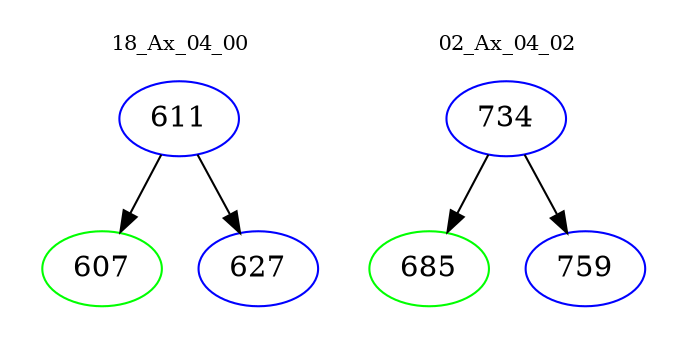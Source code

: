 digraph{
subgraph cluster_0 {
color = white
label = "18_Ax_04_00";
fontsize=10;
T0_611 [label="611", color="blue"]
T0_611 -> T0_607 [color="black"]
T0_607 [label="607", color="green"]
T0_611 -> T0_627 [color="black"]
T0_627 [label="627", color="blue"]
}
subgraph cluster_1 {
color = white
label = "02_Ax_04_02";
fontsize=10;
T1_734 [label="734", color="blue"]
T1_734 -> T1_685 [color="black"]
T1_685 [label="685", color="green"]
T1_734 -> T1_759 [color="black"]
T1_759 [label="759", color="blue"]
}
}
